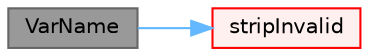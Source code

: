 digraph "VarName"
{
 // LATEX_PDF_SIZE
  bgcolor="transparent";
  edge [fontname=Helvetica,fontsize=10,labelfontname=Helvetica,labelfontsize=10];
  node [fontname=Helvetica,fontsize=10,shape=box,height=0.2,width=0.4];
  rankdir="LR";
  Node1 [id="Node000001",label="VarName",height=0.2,width=0.4,color="gray40", fillcolor="grey60", style="filled", fontcolor="black",tooltip=" "];
  Node1 -> Node2 [id="edge1_Node000001_Node000002",color="steelblue1",style="solid",tooltip=" "];
  Node2 [id="Node000002",label="stripInvalid",height=0.2,width=0.4,color="red", fillcolor="#FFF0F0", style="filled",URL="$classFoam_1_1ensight_1_1VarName.html#ad5fc70d64ee1a69f603f5269cf76be46",tooltip=" "];
}
